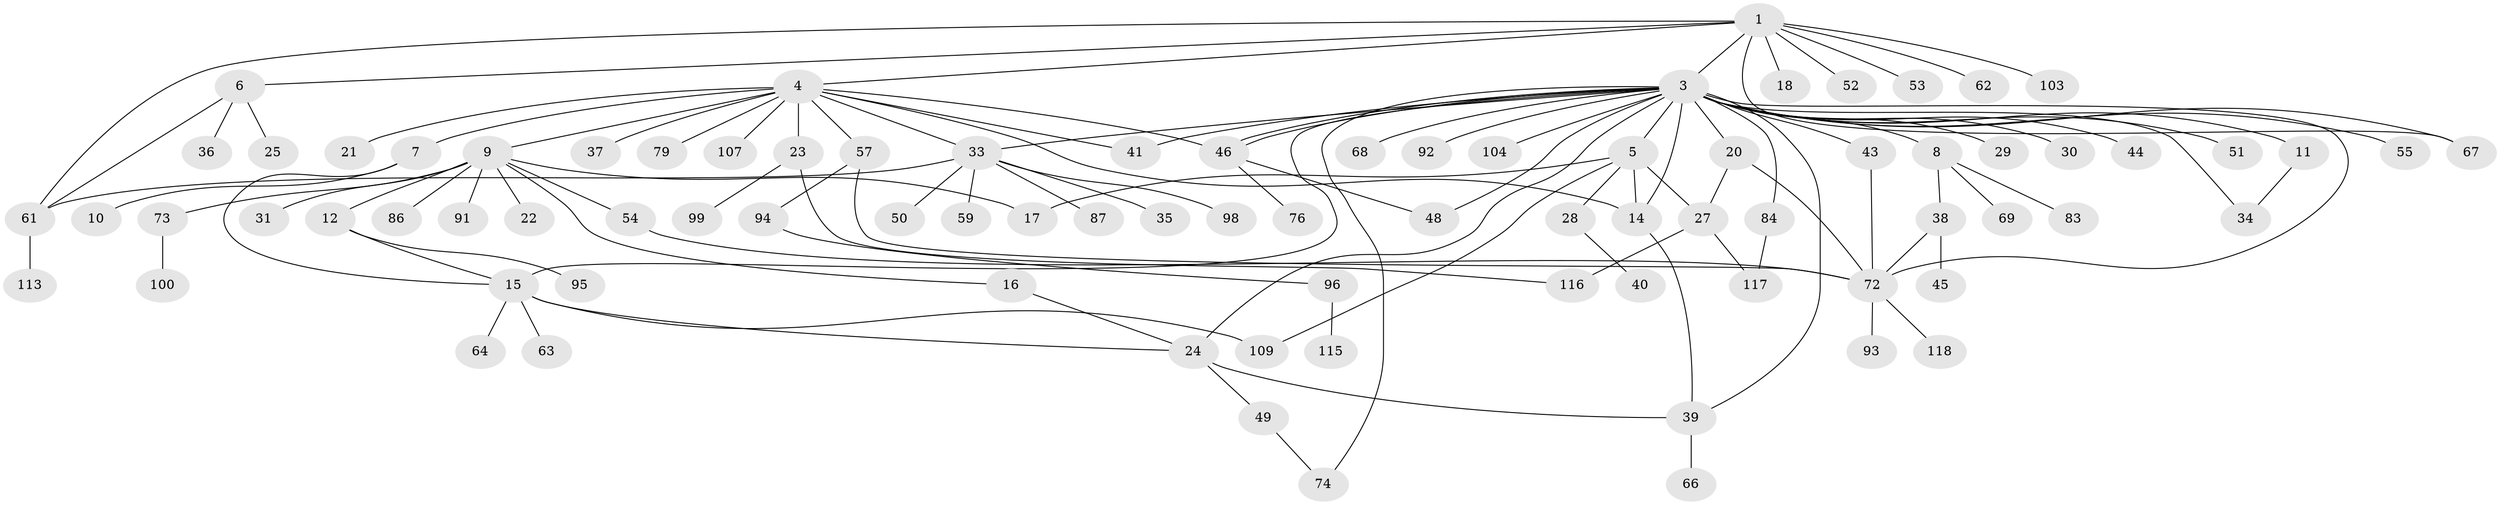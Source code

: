 // Generated by graph-tools (version 1.1) at 2025/23/03/03/25 07:23:49]
// undirected, 85 vertices, 112 edges
graph export_dot {
graph [start="1"]
  node [color=gray90,style=filled];
  1 [super="+2"];
  3 [super="+42"];
  4 [super="+26"];
  5 [super="+19"];
  6 [super="+90"];
  7;
  8;
  9 [super="+47"];
  10;
  11;
  12 [super="+13"];
  14;
  15 [super="+65"];
  16;
  17;
  18 [super="+110"];
  20;
  21;
  22 [super="+88"];
  23 [super="+81"];
  24 [super="+60"];
  25;
  27 [super="+82"];
  28 [super="+71"];
  29;
  30 [super="+32"];
  31 [super="+89"];
  33 [super="+58"];
  34;
  35;
  36;
  37;
  38 [super="+80"];
  39 [super="+75"];
  40 [super="+114"];
  41 [super="+56"];
  43;
  44;
  45;
  46 [super="+97"];
  48 [super="+78"];
  49;
  50;
  51;
  52;
  53;
  54;
  55;
  57 [super="+85"];
  59 [super="+70"];
  61 [super="+105"];
  62;
  63;
  64;
  66;
  67 [super="+102"];
  68;
  69;
  72 [super="+77"];
  73;
  74 [super="+108"];
  76;
  79;
  83;
  84;
  86;
  87;
  91;
  92;
  93 [super="+101"];
  94 [super="+106"];
  95 [super="+112"];
  96;
  98;
  99;
  100;
  103;
  104;
  107 [super="+111"];
  109;
  113;
  115;
  116;
  117;
  118;
  1 -- 6;
  1 -- 67;
  1 -- 3;
  1 -- 4;
  1 -- 103;
  1 -- 18;
  1 -- 52;
  1 -- 53;
  1 -- 62;
  1 -- 61;
  3 -- 5;
  3 -- 8;
  3 -- 11;
  3 -- 14;
  3 -- 15;
  3 -- 20;
  3 -- 24;
  3 -- 29;
  3 -- 30;
  3 -- 34;
  3 -- 39;
  3 -- 41;
  3 -- 43;
  3 -- 46;
  3 -- 46;
  3 -- 48;
  3 -- 51;
  3 -- 55;
  3 -- 67;
  3 -- 68;
  3 -- 72;
  3 -- 74;
  3 -- 84;
  3 -- 92;
  3 -- 104;
  3 -- 44;
  3 -- 33;
  4 -- 7;
  4 -- 9;
  4 -- 14;
  4 -- 21;
  4 -- 23 [weight=2];
  4 -- 33;
  4 -- 37;
  4 -- 41;
  4 -- 107;
  4 -- 57;
  4 -- 46;
  4 -- 79;
  5 -- 14;
  5 -- 27;
  5 -- 28;
  5 -- 109;
  5 -- 17;
  6 -- 25;
  6 -- 36;
  6 -- 61;
  7 -- 10;
  7 -- 15;
  8 -- 38;
  8 -- 69;
  8 -- 83;
  9 -- 12;
  9 -- 16;
  9 -- 17;
  9 -- 22;
  9 -- 31;
  9 -- 54;
  9 -- 73;
  9 -- 86;
  9 -- 91;
  11 -- 34;
  12 -- 95;
  12 -- 15;
  14 -- 39;
  15 -- 24;
  15 -- 63;
  15 -- 64;
  15 -- 109;
  16 -- 24;
  20 -- 27;
  20 -- 72;
  23 -- 99;
  23 -- 116;
  24 -- 49;
  24 -- 39;
  27 -- 116;
  27 -- 117;
  28 -- 40;
  33 -- 35;
  33 -- 50;
  33 -- 59;
  33 -- 87;
  33 -- 98;
  33 -- 61;
  38 -- 45;
  38 -- 72;
  39 -- 66;
  43 -- 72;
  46 -- 48;
  46 -- 76;
  49 -- 74;
  54 -- 72;
  57 -- 72;
  57 -- 94;
  61 -- 113;
  72 -- 93;
  72 -- 118;
  73 -- 100;
  84 -- 117;
  94 -- 96;
  96 -- 115;
}
